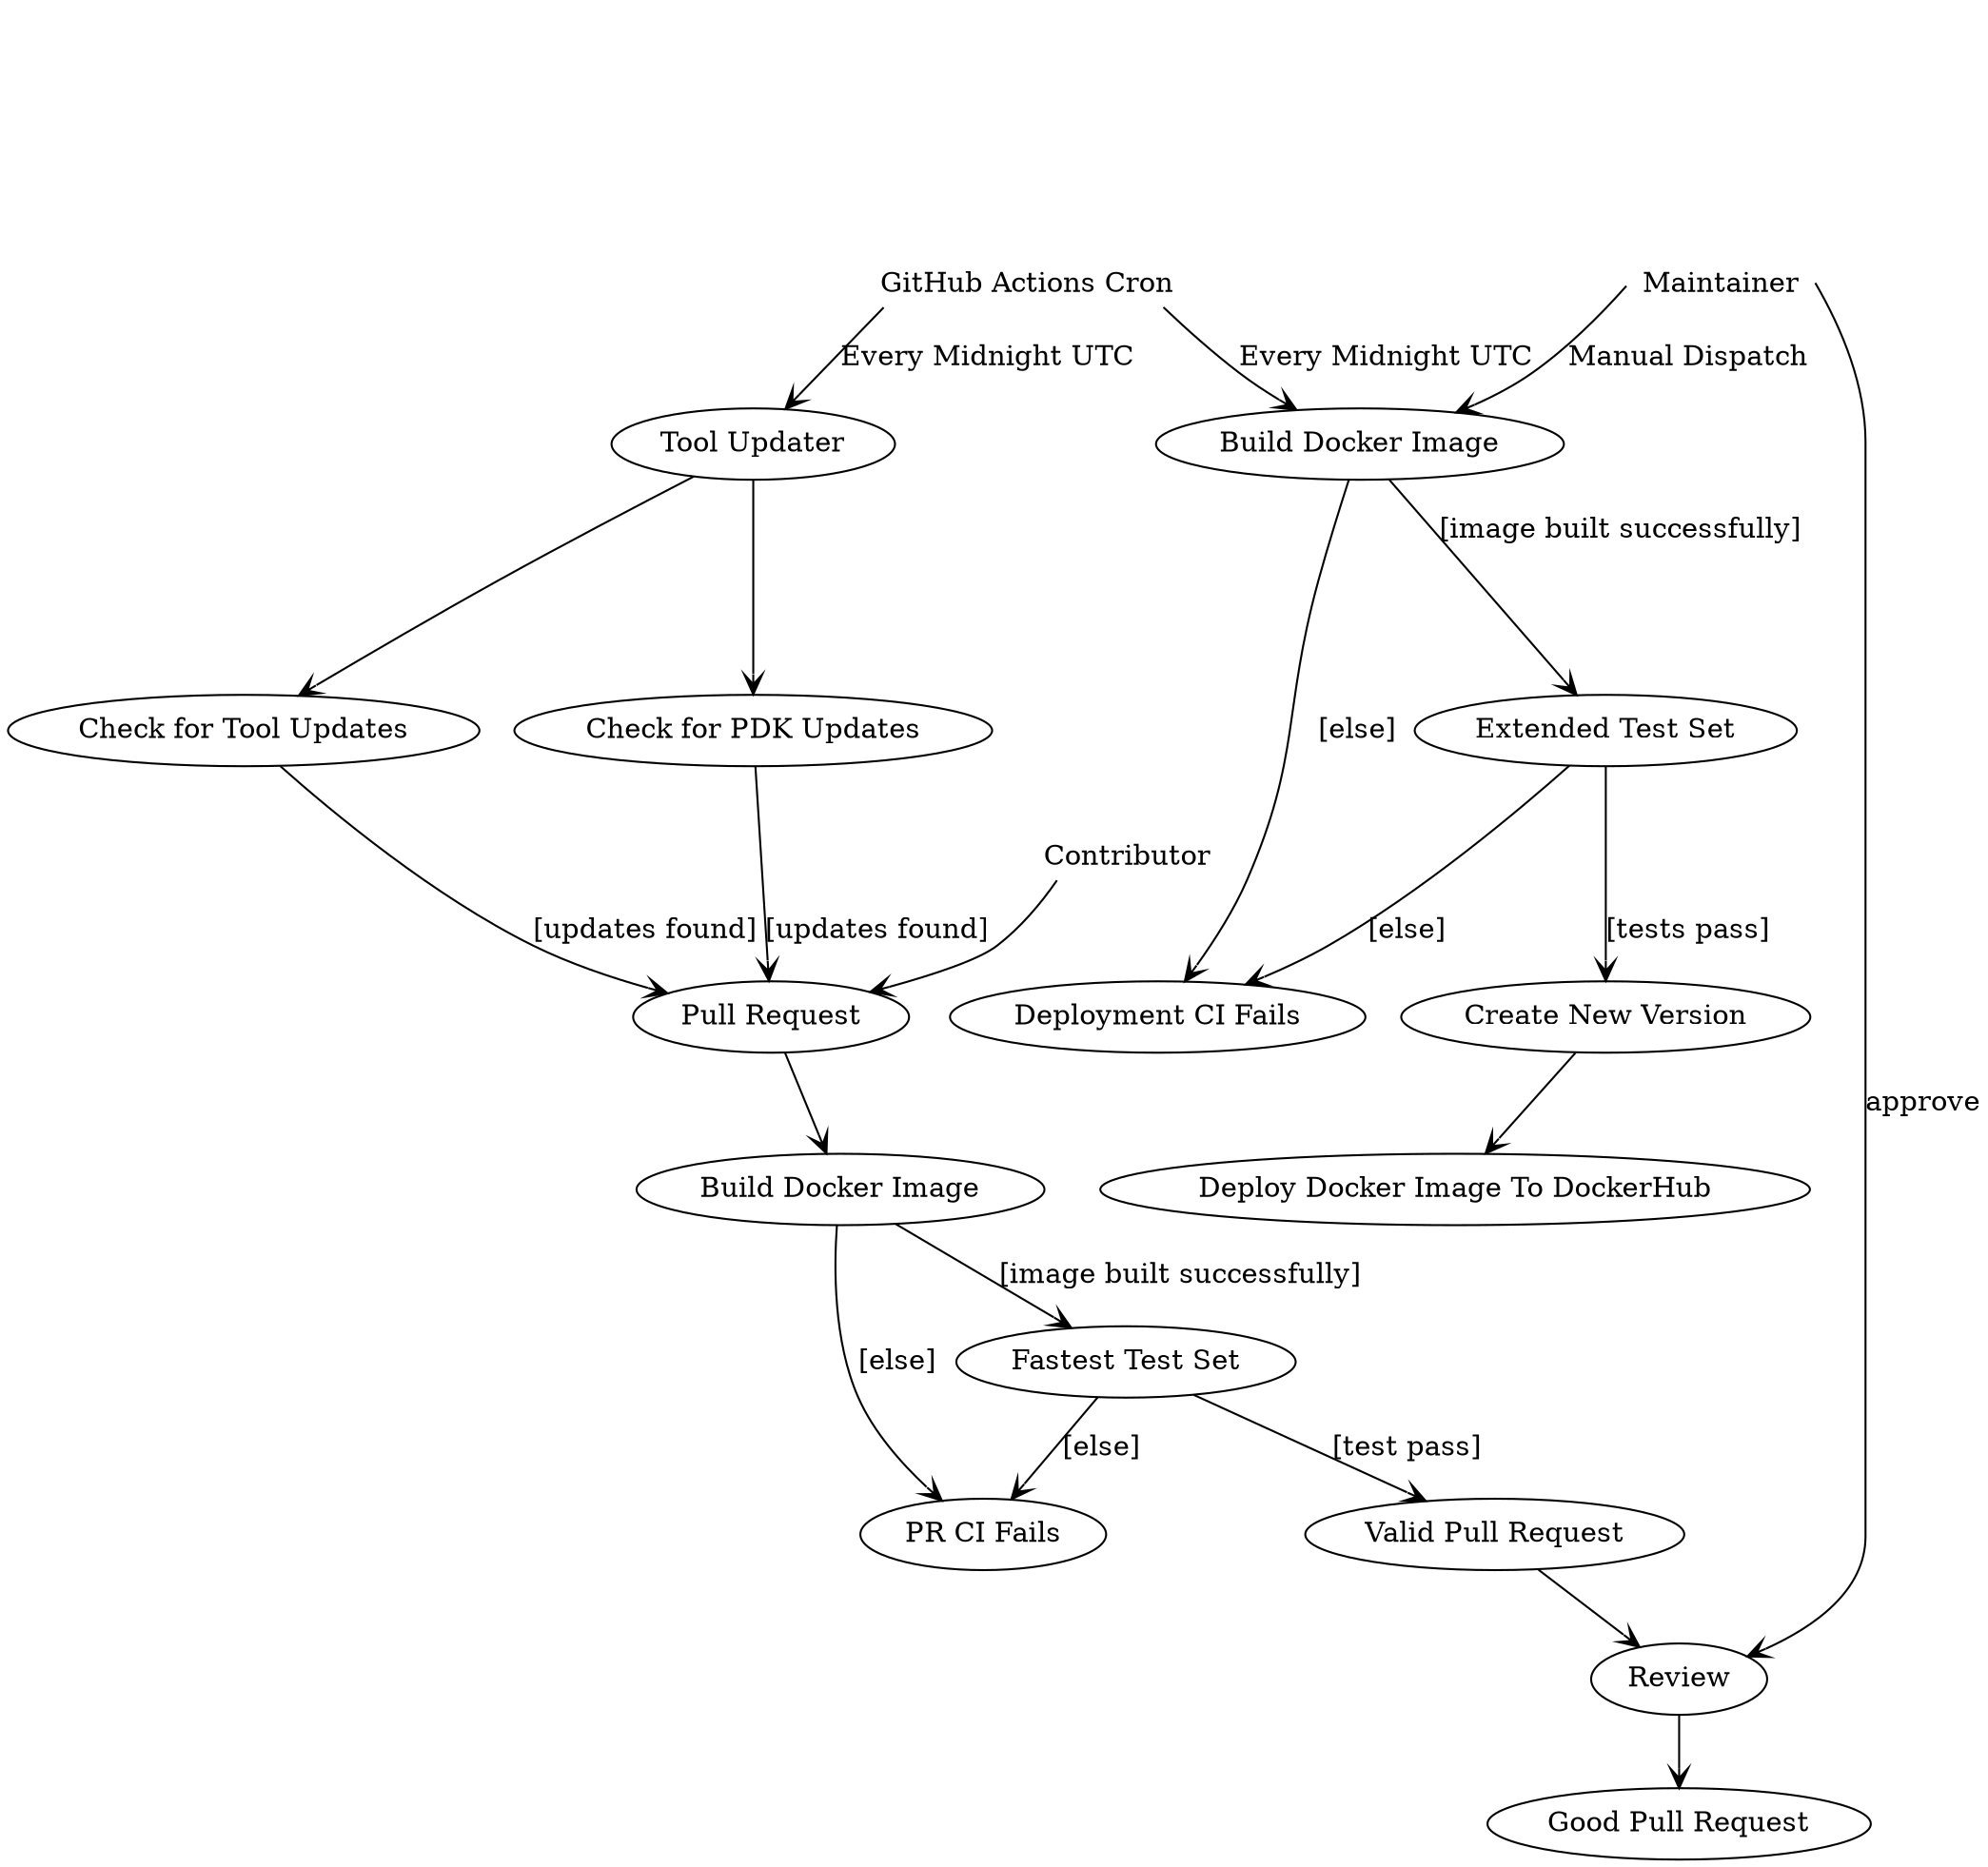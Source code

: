 digraph G {
    subgraph main {
        rankDir=UD;
        compound=true;
        nodesep=2;
        margin=0
        style="invis"

        scheduler [
            shapefile="./actor.png",
            peripheries = 0,
            label="\n\n\n\n\n\n\n\nGitHub Actions Cron",
            rank=min
        ]

        contributor [
            shapefile="./actor.png",
            peripheries = 0,
            label="\n\n\n\n\n\n\n\nContributor",
            rank=min
        ]

        maintainer [
            shapefile="./actor.png",
            peripheries = 0,
            label="\n\n\n\n\n\n\n\nMaintainer",
            rank=min
        ]

        edge [arrowhead="vee", label=""];

        # Tool Updater Flow    
        scheduler -> "Tool Updater" [label="Every Midnight UTC"]

        "Tool Updater" -> "Check for PDK Updates"
        "Tool Updater" -> "Check for Tool Updates"

        "Check for Tool Updates" -> "Pull Request" [label="[updates found]"]
        "Check for PDK Updates" -> "Pull Request"
        [label="[updates found]"]

        # Pull Request Flow
        bdi_fast [
            label="Build Docker Image"
        ]
        contributor -> "Pull Request"
        "Pull Request" -> bdi_fast
        bdi_fast -> "Fastest Test Set" [label="[image built successfully]"]
        bdi_fast -> "PR CI Fails" [label="[else]"]
        "Fastest Test Set" -> "Valid Pull Request" [label="[test pass]"]
        "Fastest Test Set" -> "PR CI Fails" [label="[else]"]
        "Valid Pull Request" -> "Review"
        maintainer -> "Review" [label="approve"]
        "Review" -> "Good Pull Request"

        # Extended Test Set Flow
        bdi_full [
            label="Build Docker Image"
        ]
        maintainer -> bdi_full [label="Manual Dispatch"]
        scheduler -> bdi_full [ label="Every Midnight UTC"]
        bdi_full -> "Extended Test Set" [label="[image built successfully]"]
        bdi_full -> "Deployment CI Fails" [label="[else]"]
        "Extended Test Set" -> "Create New Version" [label="[tests pass]"]
        "Extended Test Set" -> "Deployment CI Fails" [label="[else]"]
        "Create New Version" -> "Deploy Docker Image To DockerHub"
    }

}